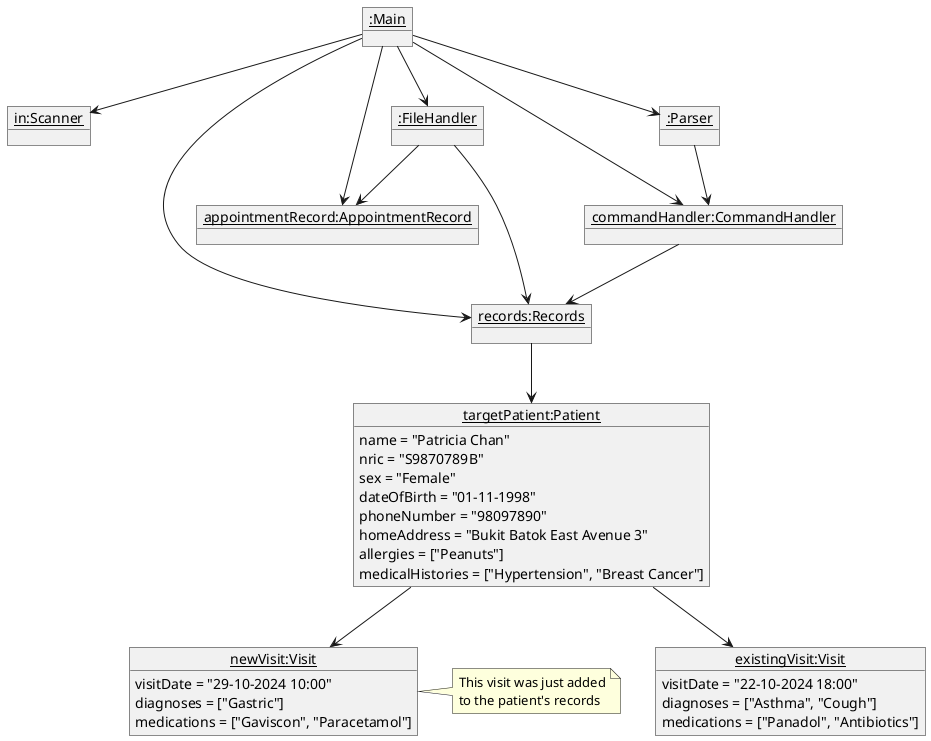 @startuml
'https://plantuml.com/object-diagram
skinparam classAttributeIconSize 0
hide circle

object "<u>:Main</u>" as Main

object "<u>in:Scanner</u>" as Scanner {
}

object "<u>records:Records</u>" as Records {
}

object "<u>appointmentRecord:AppointmentRecord</u>" as AppointmentRecord {
}

object "<u>:FileHandler</u>" as FileHandler {

}

object "<u>commandHandler:CommandHandler</u>" as CommandHandler {

}

object "<u>:Parser</u>" as Parser {

}

object "<u>targetPatient:Patient</u>" as Patient {
    name = "Patricia Chan"
    nric = "S9870789B"
    sex = "Female"
    dateOfBirth = "01-11-1998"
    phoneNumber = "98097890"
    homeAddress = "Bukit Batok East Avenue 3"
    allergies = ["Peanuts"]
    medicalHistories = ["Hypertension", "Breast Cancer"]
}

object "<u>existingVisit:Visit</u>" as Visit1 {
    visitDate = "22-10-2024 18:00"
    diagnoses = ["Asthma", "Cough"]
    medications = ["Panadol", "Antibiotics"]
}

object "<u>newVisit:Visit</u>" as Visit2 {
    visitDate = "29-10-2024 10:00"
    diagnoses = ["Gastric"]
    medications = ["Gaviscon", "Paracetamol"]
}

Main --> Scanner
Main --> Records
Main --> AppointmentRecord
Main --> FileHandler
Main --> CommandHandler
Main --> Parser
Parser --> CommandHandler
Patient --> Visit1
Patient --> Visit2
CommandHandler --> Records
Records --> Patient
FileHandler --> Records
FileHandler --> AppointmentRecord

note right of Visit2
    This visit was just added
    to the patient's records
end note

@enduml